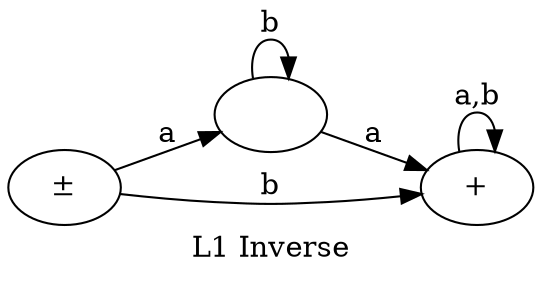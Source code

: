 digraph G {
    rankdir=LR;
    label="L1 Inverse";

    X [label="±", xlabel=""];
    A [label="",  xlabel=""];
    Z [label="+", xlabel=""];


    X -> A[label="a"];
    A -> A[label="b"];
    X -> Z[label="b"];
    A -> Z[label="a"];
    Z -> Z[label="a,b"];
}